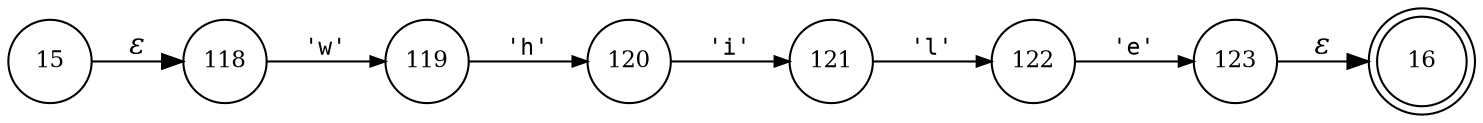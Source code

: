 digraph ATN {
rankdir=LR;
s16[fontsize=11, label="16", shape=doublecircle, fixedsize=true, width=.6];
s118[fontsize=11,label="118", shape=circle, fixedsize=true, width=.55, peripheries=1];
s119[fontsize=11,label="119", shape=circle, fixedsize=true, width=.55, peripheries=1];
s120[fontsize=11,label="120", shape=circle, fixedsize=true, width=.55, peripheries=1];
s121[fontsize=11,label="121", shape=circle, fixedsize=true, width=.55, peripheries=1];
s122[fontsize=11,label="122", shape=circle, fixedsize=true, width=.55, peripheries=1];
s123[fontsize=11,label="123", shape=circle, fixedsize=true, width=.55, peripheries=1];
s15[fontsize=11,label="15", shape=circle, fixedsize=true, width=.55, peripheries=1];
s15 -> s118 [fontname="Times-Italic", label="&epsilon;"];
s118 -> s119 [fontsize=11, fontname="Courier", arrowsize=.7, label = "'w'", arrowhead = normal];
s119 -> s120 [fontsize=11, fontname="Courier", arrowsize=.7, label = "'h'", arrowhead = normal];
s120 -> s121 [fontsize=11, fontname="Courier", arrowsize=.7, label = "'i'", arrowhead = normal];
s121 -> s122 [fontsize=11, fontname="Courier", arrowsize=.7, label = "'l'", arrowhead = normal];
s122 -> s123 [fontsize=11, fontname="Courier", arrowsize=.7, label = "'e'", arrowhead = normal];
s123 -> s16 [fontname="Times-Italic", label="&epsilon;"];
}